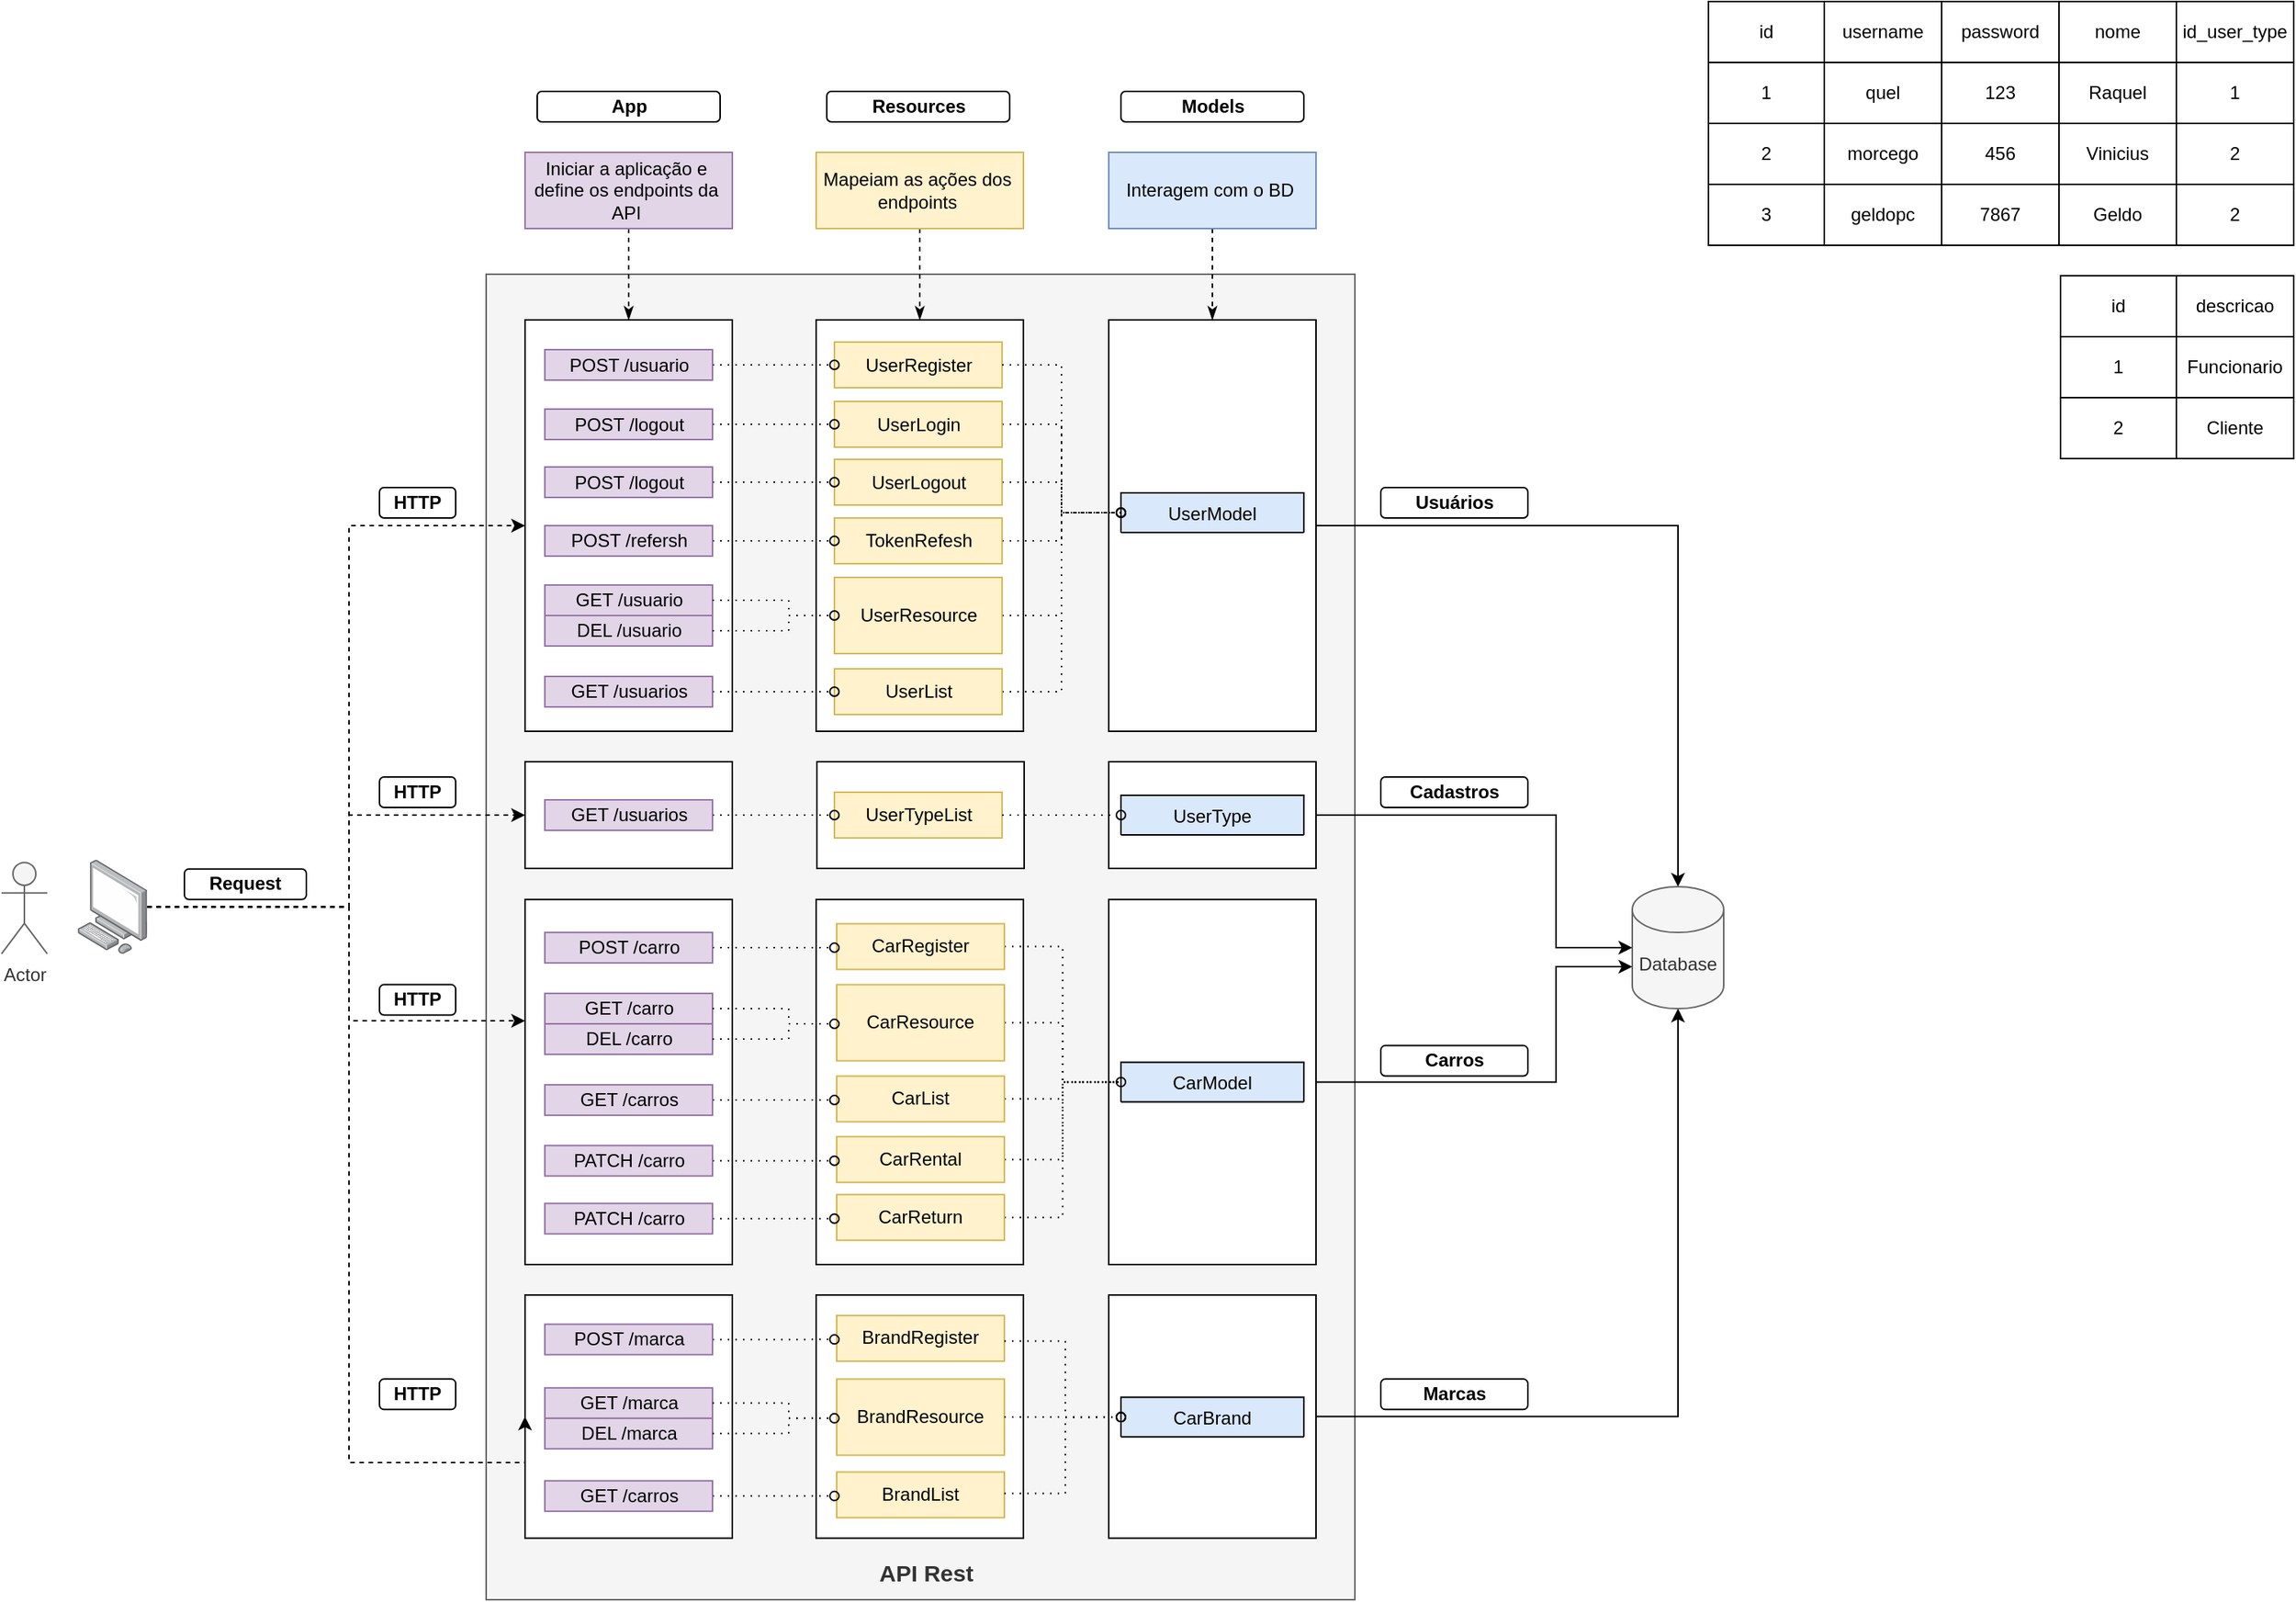 <mxfile version="13.9.2" type="device"><diagram id="tVggr8XMXNGIKnNuda1Z" name="Page-1"><mxGraphModel dx="2692" dy="587" grid="1" gridSize="10" guides="1" tooltips="1" connect="1" arrows="1" fold="1" page="1" pageScale="1" pageWidth="1654" pageHeight="1169" math="0" shadow="0"><root><mxCell id="0"/><mxCell id="1" parent="0"/><mxCell id="dmoQVX7UsWwuK5ONBmR5-1" value="&lt;div style=&quot;font-size: 15px;&quot;&gt;&lt;b style=&quot;font-size: 15px;&quot;&gt;&amp;nbsp; API Rest&lt;/b&gt;&lt;br style=&quot;font-size: 15px;&quot;&gt;&lt;/div&gt;" style="rounded=0;whiteSpace=wrap;html=1;align=center;verticalAlign=bottom;spacingBottom=6;fontSize=15;fillColor=#f5f5f5;strokeColor=#666666;fontColor=#333333;" parent="1" vertex="1"><mxGeometry x="-1222" y="209" width="570" height="870" as="geometry"/></mxCell><mxCell id="RnXQAmInh_0sR9u8ogxp-83" style="edgeStyle=orthogonalEdgeStyle;rounded=0;orthogonalLoop=1;jettySize=auto;html=1;entryX=0.5;entryY=1;entryDx=0;entryDy=0;entryPerimeter=0;startArrow=none;startFill=0;endArrow=classic;endFill=1;" parent="1" source="RnXQAmInh_0sR9u8ogxp-80" target="dmoQVX7UsWwuK5ONBmR5-2" edge="1"><mxGeometry relative="1" as="geometry"/></mxCell><mxCell id="RnXQAmInh_0sR9u8ogxp-80" value="" style="rounded=0;whiteSpace=wrap;html=1;align=center;verticalAlign=top;fontStyle=1" parent="1" vertex="1"><mxGeometry x="-813.5" y="879" width="136" height="159.62" as="geometry"/></mxCell><mxCell id="RnXQAmInh_0sR9u8ogxp-81" value="" style="rounded=0;whiteSpace=wrap;html=1;align=center;verticalAlign=top;fontStyle=1" parent="1" vertex="1"><mxGeometry x="-1005.5" y="879" width="136" height="159.62" as="geometry"/></mxCell><mxCell id="RnXQAmInh_0sR9u8ogxp-82" value="" style="rounded=0;whiteSpace=wrap;html=1;align=center;verticalAlign=top;fontStyle=1" parent="1" vertex="1"><mxGeometry x="-1196.5" y="879" width="136" height="159.62" as="geometry"/></mxCell><mxCell id="RnXQAmInh_0sR9u8ogxp-77" value="" style="rounded=0;whiteSpace=wrap;html=1;align=center;verticalAlign=top;fontStyle=1" parent="1" vertex="1"><mxGeometry x="-1005" y="529" width="136" height="70" as="geometry"/></mxCell><mxCell id="RnXQAmInh_0sR9u8ogxp-78" value="" style="rounded=0;whiteSpace=wrap;html=1;align=center;verticalAlign=top;fontStyle=1" parent="1" vertex="1"><mxGeometry x="-1196.5" y="529" width="136" height="70" as="geometry"/></mxCell><mxCell id="RnXQAmInh_0sR9u8ogxp-84" style="edgeStyle=orthogonalEdgeStyle;rounded=0;orthogonalLoop=1;jettySize=auto;html=1;entryX=0.5;entryY=0;entryDx=0;entryDy=0;entryPerimeter=0;startArrow=none;startFill=0;endArrow=classic;endFill=1;" parent="1" source="OHYA6cabRLsjlspkFWs6-26" target="dmoQVX7UsWwuK5ONBmR5-2" edge="1"><mxGeometry relative="1" as="geometry"/></mxCell><mxCell id="OHYA6cabRLsjlspkFWs6-26" value="" style="rounded=0;whiteSpace=wrap;html=1;align=center;verticalAlign=top;fontStyle=1" parent="1" vertex="1"><mxGeometry x="-813.5" y="239" width="136" height="270" as="geometry"/></mxCell><mxCell id="OHYA6cabRLsjlspkFWs6-25" value="" style="rounded=0;whiteSpace=wrap;html=1;align=center;verticalAlign=top;fontStyle=1" parent="1" vertex="1"><mxGeometry x="-1196.5" y="239" width="136" height="270" as="geometry"/></mxCell><mxCell id="dmoQVX7UsWwuK5ONBmR5-2" value="Database" style="shape=cylinder3;whiteSpace=wrap;html=1;boundedLbl=1;backgroundOutline=1;size=15;align=center;fillColor=#f5f5f5;strokeColor=#666666;fontColor=#333333;verticalAlign=middle;spacingBottom=4;" parent="1" vertex="1"><mxGeometry x="-470" y="611.04" width="60" height="80" as="geometry"/></mxCell><mxCell id="dmoQVX7UsWwuK5ONBmR5-7" value="" style="rounded=0;whiteSpace=wrap;html=1;align=center;verticalAlign=top;fontStyle=1" parent="1" vertex="1"><mxGeometry x="-1005.5" y="239" width="136" height="270" as="geometry"/></mxCell><mxCell id="dmoQVX7UsWwuK5ONBmR5-21" value="GET /usuario" style="text;html=1;strokeColor=#9673a6;fillColor=#e1d5e7;align=center;verticalAlign=middle;whiteSpace=wrap;rounded=0;" parent="1" vertex="1"><mxGeometry x="-1183.5" y="413" width="110" height="20" as="geometry"/></mxCell><mxCell id="dmoQVX7UsWwuK5ONBmR5-22" value="Actor" style="shape=umlActor;verticalLabelPosition=bottom;verticalAlign=top;html=1;outlineConnect=0;align=center;fillColor=#f5f5f5;strokeColor=#666666;fontColor=#333333;" parent="1" vertex="1"><mxGeometry x="-1540" y="595.09" width="30" height="60" as="geometry"/></mxCell><mxCell id="dmoQVX7UsWwuK5ONBmR5-24" style="edgeStyle=orthogonalEdgeStyle;rounded=0;orthogonalLoop=1;jettySize=auto;html=1;entryX=0;entryY=0.5;entryDx=0;entryDy=0;dashed=1;endArrow=classic;endFill=1;" parent="1" source="dmoQVX7UsWwuK5ONBmR5-23" target="OHYA6cabRLsjlspkFWs6-25" edge="1"><mxGeometry relative="1" as="geometry"><Array as="points"><mxPoint x="-1312" y="624"/><mxPoint x="-1312" y="374"/></Array></mxGeometry></mxCell><mxCell id="RnXQAmInh_0sR9u8ogxp-89" style="edgeStyle=orthogonalEdgeStyle;rounded=0;orthogonalLoop=1;jettySize=auto;html=1;entryX=0;entryY=0.5;entryDx=0;entryDy=0;startArrow=none;startFill=0;endArrow=classic;endFill=1;dashed=1;" parent="1" source="dmoQVX7UsWwuK5ONBmR5-23" target="RnXQAmInh_0sR9u8ogxp-82" edge="1"><mxGeometry relative="1" as="geometry"><Array as="points"><mxPoint x="-1312" y="624"/><mxPoint x="-1312" y="989"/></Array></mxGeometry></mxCell><mxCell id="RnXQAmInh_0sR9u8ogxp-90" style="edgeStyle=orthogonalEdgeStyle;rounded=0;orthogonalLoop=1;jettySize=auto;html=1;entryX=0;entryY=0.5;entryDx=0;entryDy=0;dashed=1;startArrow=none;startFill=0;endArrow=classic;endFill=1;" parent="1" source="dmoQVX7UsWwuK5ONBmR5-23" target="RnXQAmInh_0sR9u8ogxp-78" edge="1"><mxGeometry relative="1" as="geometry"><Array as="points"><mxPoint x="-1312" y="624"/><mxPoint x="-1312" y="564"/></Array></mxGeometry></mxCell><mxCell id="RnXQAmInh_0sR9u8ogxp-91" style="edgeStyle=orthogonalEdgeStyle;rounded=0;orthogonalLoop=1;jettySize=auto;html=1;dashed=1;startArrow=none;startFill=0;endArrow=classic;endFill=1;" parent="1" source="dmoQVX7UsWwuK5ONBmR5-23" target="RnXQAmInh_0sR9u8ogxp-8" edge="1"><mxGeometry relative="1" as="geometry"><Array as="points"><mxPoint x="-1312" y="624"/><mxPoint x="-1312" y="699"/></Array></mxGeometry></mxCell><mxCell id="dmoQVX7UsWwuK5ONBmR5-23" value="" style="points=[];aspect=fixed;html=1;align=center;shadow=0;dashed=0;image;image=img/lib/allied_telesis/computer_and_terminals/Personal_Computer.svg;" parent="1" vertex="1"><mxGeometry x="-1490" y="593.29" width="45.6" height="61.8" as="geometry"/></mxCell><mxCell id="dmoQVX7UsWwuK5ONBmR5-39" value="" style="shape=table;html=1;whiteSpace=wrap;startSize=0;container=1;collapsible=0;childLayout=tableLayout;align=center;" parent="1" vertex="1"><mxGeometry x="-189" y="210" width="153" height="120" as="geometry"/></mxCell><mxCell id="dmoQVX7UsWwuK5ONBmR5-40" value="" style="shape=partialRectangle;html=1;whiteSpace=wrap;collapsible=0;dropTarget=0;pointerEvents=0;fillColor=none;top=0;left=0;bottom=0;right=0;points=[[0,0.5],[1,0.5]];portConstraint=eastwest;" parent="dmoQVX7UsWwuK5ONBmR5-39" vertex="1"><mxGeometry width="153" height="40" as="geometry"/></mxCell><mxCell id="dmoQVX7UsWwuK5ONBmR5-42" value="id" style="shape=partialRectangle;html=1;whiteSpace=wrap;connectable=0;fillColor=none;top=0;left=0;bottom=0;right=0;overflow=hidden;" parent="dmoQVX7UsWwuK5ONBmR5-40" vertex="1"><mxGeometry width="76" height="40" as="geometry"/></mxCell><mxCell id="dmoQVX7UsWwuK5ONBmR5-43" value="descricao" style="shape=partialRectangle;html=1;whiteSpace=wrap;connectable=0;fillColor=none;top=0;left=0;bottom=0;right=0;overflow=hidden;" parent="dmoQVX7UsWwuK5ONBmR5-40" vertex="1"><mxGeometry x="76" width="77" height="40" as="geometry"/></mxCell><mxCell id="dmoQVX7UsWwuK5ONBmR5-44" value="" style="shape=partialRectangle;html=1;whiteSpace=wrap;collapsible=0;dropTarget=0;pointerEvents=0;fillColor=none;top=0;left=0;bottom=0;right=0;points=[[0,0.5],[1,0.5]];portConstraint=eastwest;" parent="dmoQVX7UsWwuK5ONBmR5-39" vertex="1"><mxGeometry y="40" width="153" height="40" as="geometry"/></mxCell><mxCell id="dmoQVX7UsWwuK5ONBmR5-46" value="1" style="shape=partialRectangle;html=1;whiteSpace=wrap;connectable=0;fillColor=none;top=0;left=0;bottom=0;right=0;overflow=hidden;" parent="dmoQVX7UsWwuK5ONBmR5-44" vertex="1"><mxGeometry width="76" height="40" as="geometry"/></mxCell><mxCell id="dmoQVX7UsWwuK5ONBmR5-47" value="Funcionario" style="shape=partialRectangle;html=1;whiteSpace=wrap;connectable=0;fillColor=none;top=0;left=0;bottom=0;right=0;overflow=hidden;" parent="dmoQVX7UsWwuK5ONBmR5-44" vertex="1"><mxGeometry x="76" width="77" height="40" as="geometry"/></mxCell><mxCell id="dmoQVX7UsWwuK5ONBmR5-48" value="" style="shape=partialRectangle;html=1;whiteSpace=wrap;collapsible=0;dropTarget=0;pointerEvents=0;fillColor=none;top=0;left=0;bottom=0;right=0;points=[[0,0.5],[1,0.5]];portConstraint=eastwest;" parent="dmoQVX7UsWwuK5ONBmR5-39" vertex="1"><mxGeometry y="80" width="153" height="40" as="geometry"/></mxCell><mxCell id="dmoQVX7UsWwuK5ONBmR5-50" value="2" style="shape=partialRectangle;html=1;whiteSpace=wrap;connectable=0;fillColor=none;top=0;left=0;bottom=0;right=0;overflow=hidden;" parent="dmoQVX7UsWwuK5ONBmR5-48" vertex="1"><mxGeometry width="76" height="40" as="geometry"/></mxCell><mxCell id="dmoQVX7UsWwuK5ONBmR5-51" value="Cliente" style="shape=partialRectangle;html=1;whiteSpace=wrap;connectable=0;fillColor=none;top=0;left=0;bottom=0;right=0;overflow=hidden;" parent="dmoQVX7UsWwuK5ONBmR5-48" vertex="1"><mxGeometry x="76" width="77" height="40" as="geometry"/></mxCell><mxCell id="dmoQVX7UsWwuK5ONBmR5-56" value="" style="shape=table;html=1;whiteSpace=wrap;startSize=0;container=1;collapsible=0;childLayout=tableLayout;align=center;" parent="1" vertex="1"><mxGeometry x="-420" y="30" width="384" height="160" as="geometry"/></mxCell><mxCell id="dmoQVX7UsWwuK5ONBmR5-57" value="" style="shape=partialRectangle;html=1;whiteSpace=wrap;collapsible=0;dropTarget=0;pointerEvents=0;fillColor=none;top=0;left=0;bottom=0;right=0;points=[[0,0.5],[1,0.5]];portConstraint=eastwest;" parent="dmoQVX7UsWwuK5ONBmR5-56" vertex="1"><mxGeometry width="384" height="40" as="geometry"/></mxCell><mxCell id="dmoQVX7UsWwuK5ONBmR5-58" value="id" style="shape=partialRectangle;html=1;whiteSpace=wrap;connectable=0;fillColor=none;top=0;left=0;bottom=0;right=0;overflow=hidden;" parent="dmoQVX7UsWwuK5ONBmR5-57" vertex="1"><mxGeometry width="76" height="40" as="geometry"/></mxCell><mxCell id="dmoQVX7UsWwuK5ONBmR5-59" value="username" style="shape=partialRectangle;html=1;whiteSpace=wrap;connectable=0;fillColor=none;top=0;left=0;bottom=0;right=0;overflow=hidden;" parent="dmoQVX7UsWwuK5ONBmR5-57" vertex="1"><mxGeometry x="76" width="77" height="40" as="geometry"/></mxCell><mxCell id="dmoQVX7UsWwuK5ONBmR5-69" value="password" style="shape=partialRectangle;html=1;whiteSpace=wrap;connectable=0;fillColor=none;top=0;left=0;bottom=0;right=0;overflow=hidden;" parent="dmoQVX7UsWwuK5ONBmR5-57" vertex="1"><mxGeometry x="153" width="77" height="40" as="geometry"/></mxCell><mxCell id="dmoQVX7UsWwuK5ONBmR5-66" value="nome" style="shape=partialRectangle;html=1;whiteSpace=wrap;connectable=0;fillColor=none;top=0;left=0;bottom=0;right=0;overflow=hidden;" parent="dmoQVX7UsWwuK5ONBmR5-57" vertex="1"><mxGeometry x="230" width="77" height="40" as="geometry"/></mxCell><mxCell id="dmoQVX7UsWwuK5ONBmR5-72" value="id_user_type" style="shape=partialRectangle;html=1;whiteSpace=wrap;connectable=0;fillColor=none;top=0;left=0;bottom=0;right=0;overflow=hidden;" parent="dmoQVX7UsWwuK5ONBmR5-57" vertex="1"><mxGeometry x="307" width="77" height="40" as="geometry"/></mxCell><mxCell id="dmoQVX7UsWwuK5ONBmR5-60" value="" style="shape=partialRectangle;html=1;whiteSpace=wrap;collapsible=0;dropTarget=0;pointerEvents=0;fillColor=none;top=0;left=0;bottom=0;right=0;points=[[0,0.5],[1,0.5]];portConstraint=eastwest;" parent="dmoQVX7UsWwuK5ONBmR5-56" vertex="1"><mxGeometry y="40" width="384" height="40" as="geometry"/></mxCell><mxCell id="dmoQVX7UsWwuK5ONBmR5-61" value="1" style="shape=partialRectangle;html=1;whiteSpace=wrap;connectable=0;fillColor=none;top=0;left=0;bottom=0;right=0;overflow=hidden;" parent="dmoQVX7UsWwuK5ONBmR5-60" vertex="1"><mxGeometry width="76" height="40" as="geometry"/></mxCell><mxCell id="dmoQVX7UsWwuK5ONBmR5-62" value="quel" style="shape=partialRectangle;html=1;whiteSpace=wrap;connectable=0;fillColor=none;top=0;left=0;bottom=0;right=0;overflow=hidden;" parent="dmoQVX7UsWwuK5ONBmR5-60" vertex="1"><mxGeometry x="76" width="77" height="40" as="geometry"/></mxCell><mxCell id="dmoQVX7UsWwuK5ONBmR5-70" value="123" style="shape=partialRectangle;html=1;whiteSpace=wrap;connectable=0;fillColor=none;top=0;left=0;bottom=0;right=0;overflow=hidden;" parent="dmoQVX7UsWwuK5ONBmR5-60" vertex="1"><mxGeometry x="153" width="77" height="40" as="geometry"/></mxCell><mxCell id="dmoQVX7UsWwuK5ONBmR5-67" value="Raquel" style="shape=partialRectangle;html=1;whiteSpace=wrap;connectable=0;fillColor=none;top=0;left=0;bottom=0;right=0;overflow=hidden;" parent="dmoQVX7UsWwuK5ONBmR5-60" vertex="1"><mxGeometry x="230" width="77" height="40" as="geometry"/></mxCell><mxCell id="dmoQVX7UsWwuK5ONBmR5-73" value="1" style="shape=partialRectangle;html=1;whiteSpace=wrap;connectable=0;fillColor=none;top=0;left=0;bottom=0;right=0;overflow=hidden;" parent="dmoQVX7UsWwuK5ONBmR5-60" vertex="1"><mxGeometry x="307" width="77" height="40" as="geometry"/></mxCell><mxCell id="dmoQVX7UsWwuK5ONBmR5-63" value="" style="shape=partialRectangle;html=1;whiteSpace=wrap;collapsible=0;dropTarget=0;pointerEvents=0;fillColor=none;top=0;left=0;bottom=0;right=0;points=[[0,0.5],[1,0.5]];portConstraint=eastwest;" parent="dmoQVX7UsWwuK5ONBmR5-56" vertex="1"><mxGeometry y="80" width="384" height="40" as="geometry"/></mxCell><mxCell id="dmoQVX7UsWwuK5ONBmR5-64" value="2" style="shape=partialRectangle;html=1;whiteSpace=wrap;connectable=0;fillColor=none;top=0;left=0;bottom=0;right=0;overflow=hidden;" parent="dmoQVX7UsWwuK5ONBmR5-63" vertex="1"><mxGeometry width="76" height="40" as="geometry"/></mxCell><mxCell id="dmoQVX7UsWwuK5ONBmR5-65" value="morcego" style="shape=partialRectangle;html=1;whiteSpace=wrap;connectable=0;fillColor=none;top=0;left=0;bottom=0;right=0;overflow=hidden;" parent="dmoQVX7UsWwuK5ONBmR5-63" vertex="1"><mxGeometry x="76" width="77" height="40" as="geometry"/></mxCell><mxCell id="dmoQVX7UsWwuK5ONBmR5-71" value="456" style="shape=partialRectangle;html=1;whiteSpace=wrap;connectable=0;fillColor=none;top=0;left=0;bottom=0;right=0;overflow=hidden;" parent="dmoQVX7UsWwuK5ONBmR5-63" vertex="1"><mxGeometry x="153" width="77" height="40" as="geometry"/></mxCell><mxCell id="dmoQVX7UsWwuK5ONBmR5-68" value="Vinicius" style="shape=partialRectangle;html=1;whiteSpace=wrap;connectable=0;fillColor=none;top=0;left=0;bottom=0;right=0;overflow=hidden;" parent="dmoQVX7UsWwuK5ONBmR5-63" vertex="1"><mxGeometry x="230" width="77" height="40" as="geometry"/></mxCell><mxCell id="dmoQVX7UsWwuK5ONBmR5-74" value="2" style="shape=partialRectangle;html=1;whiteSpace=wrap;connectable=0;fillColor=none;top=0;left=0;bottom=0;right=0;overflow=hidden;" parent="dmoQVX7UsWwuK5ONBmR5-63" vertex="1"><mxGeometry x="307" width="77" height="40" as="geometry"/></mxCell><mxCell id="dmoQVX7UsWwuK5ONBmR5-77" style="shape=partialRectangle;html=1;whiteSpace=wrap;collapsible=0;dropTarget=0;pointerEvents=0;fillColor=none;top=0;left=0;bottom=0;right=0;points=[[0,0.5],[1,0.5]];portConstraint=eastwest;" parent="dmoQVX7UsWwuK5ONBmR5-56" vertex="1"><mxGeometry y="120" width="384" height="40" as="geometry"/></mxCell><mxCell id="dmoQVX7UsWwuK5ONBmR5-78" value="3" style="shape=partialRectangle;html=1;whiteSpace=wrap;connectable=0;fillColor=none;top=0;left=0;bottom=0;right=0;overflow=hidden;" parent="dmoQVX7UsWwuK5ONBmR5-77" vertex="1"><mxGeometry width="76" height="40" as="geometry"/></mxCell><mxCell id="dmoQVX7UsWwuK5ONBmR5-79" value="geldopc" style="shape=partialRectangle;html=1;whiteSpace=wrap;connectable=0;fillColor=none;top=0;left=0;bottom=0;right=0;overflow=hidden;" parent="dmoQVX7UsWwuK5ONBmR5-77" vertex="1"><mxGeometry x="76" width="77" height="40" as="geometry"/></mxCell><mxCell id="dmoQVX7UsWwuK5ONBmR5-80" value="7867" style="shape=partialRectangle;html=1;whiteSpace=wrap;connectable=0;fillColor=none;top=0;left=0;bottom=0;right=0;overflow=hidden;" parent="dmoQVX7UsWwuK5ONBmR5-77" vertex="1"><mxGeometry x="153" width="77" height="40" as="geometry"/></mxCell><mxCell id="dmoQVX7UsWwuK5ONBmR5-81" value="Geldo" style="shape=partialRectangle;html=1;whiteSpace=wrap;connectable=0;fillColor=none;top=0;left=0;bottom=0;right=0;overflow=hidden;" parent="dmoQVX7UsWwuK5ONBmR5-77" vertex="1"><mxGeometry x="230" width="77" height="40" as="geometry"/></mxCell><mxCell id="dmoQVX7UsWwuK5ONBmR5-82" value="2" style="shape=partialRectangle;html=1;whiteSpace=wrap;connectable=0;fillColor=none;top=0;left=0;bottom=0;right=0;overflow=hidden;" parent="dmoQVX7UsWwuK5ONBmR5-77" vertex="1"><mxGeometry x="307" width="77" height="40" as="geometry"/></mxCell><mxCell id="dmoQVX7UsWwuK5ONBmR5-84" value="UserRegister" style="rounded=0;whiteSpace=wrap;html=1;align=center;fillColor=#fff2cc;strokeColor=#d6b656;" parent="1" vertex="1"><mxGeometry x="-993.5" y="253.5" width="110" height="30" as="geometry"/></mxCell><mxCell id="RnXQAmInh_0sR9u8ogxp-70" style="edgeStyle=orthogonalEdgeStyle;rounded=0;orthogonalLoop=1;jettySize=auto;html=1;entryX=0;entryY=0.5;entryDx=0;entryDy=0;dashed=1;dashPattern=1 4;startArrow=none;startFill=0;endArrow=oval;endFill=0;" parent="1" source="OHYA6cabRLsjlspkFWs6-1" target="dmoQVX7UsWwuK5ONBmR5-84" edge="1"><mxGeometry relative="1" as="geometry"/></mxCell><mxCell id="OHYA6cabRLsjlspkFWs6-1" value="POST /usuario" style="text;html=1;strokeColor=#9673a6;fillColor=#e1d5e7;align=center;verticalAlign=middle;whiteSpace=wrap;rounded=0;" parent="1" vertex="1"><mxGeometry x="-1183.5" y="258.5" width="110" height="20" as="geometry"/></mxCell><mxCell id="OHYA6cabRLsjlspkFWs6-2" value="DEL /usuario" style="text;html=1;strokeColor=#9673a6;fillColor=#e1d5e7;align=center;verticalAlign=middle;whiteSpace=wrap;rounded=0;" parent="1" vertex="1"><mxGeometry x="-1183.5" y="433" width="110" height="20" as="geometry"/></mxCell><mxCell id="RnXQAmInh_0sR9u8ogxp-57" style="edgeStyle=orthogonalEdgeStyle;rounded=0;orthogonalLoop=1;jettySize=auto;html=1;entryX=0;entryY=0.5;entryDx=0;entryDy=0;dashed=1;dashPattern=1 4;startArrow=none;startFill=0;endArrow=none;endFill=0;" parent="1" source="OHYA6cabRLsjlspkFWs6-3" target="OHYA6cabRLsjlspkFWs6-7" edge="1"><mxGeometry relative="1" as="geometry"/></mxCell><mxCell id="OHYA6cabRLsjlspkFWs6-3" value="UserResource" style="rounded=0;whiteSpace=wrap;html=1;align=center;fillColor=#fff2cc;strokeColor=#d6b656;" parent="1" vertex="1"><mxGeometry x="-993.5" y="408" width="110" height="50" as="geometry"/></mxCell><mxCell id="RnXQAmInh_0sR9u8ogxp-55" style="edgeStyle=orthogonalEdgeStyle;rounded=0;orthogonalLoop=1;jettySize=auto;html=1;entryX=0;entryY=0.5;entryDx=0;entryDy=0;dashed=1;dashPattern=1 4;startArrow=none;startFill=0;endArrow=none;endFill=0;" parent="1" source="OHYA6cabRLsjlspkFWs6-4" target="OHYA6cabRLsjlspkFWs6-7" edge="1"><mxGeometry relative="1" as="geometry"/></mxCell><mxCell id="OHYA6cabRLsjlspkFWs6-4" value="UserList" style="rounded=0;whiteSpace=wrap;html=1;align=center;fillColor=#fff2cc;strokeColor=#d6b656;" parent="1" vertex="1"><mxGeometry x="-993.5" y="468" width="110" height="30" as="geometry"/></mxCell><mxCell id="OHYA6cabRLsjlspkFWs6-24" style="edgeStyle=orthogonalEdgeStyle;rounded=0;orthogonalLoop=1;jettySize=auto;html=1;dashed=1;dashPattern=1 4;endArrow=oval;endFill=0;" parent="1" source="OHYA6cabRLsjlspkFWs6-5" target="OHYA6cabRLsjlspkFWs6-4" edge="1"><mxGeometry relative="1" as="geometry"/></mxCell><mxCell id="OHYA6cabRLsjlspkFWs6-5" value="GET /usuarios" style="text;html=1;strokeColor=#9673a6;fillColor=#e1d5e7;align=center;verticalAlign=middle;whiteSpace=wrap;rounded=0;" parent="1" vertex="1"><mxGeometry x="-1183.5" y="473" width="110" height="20" as="geometry"/></mxCell><mxCell id="OHYA6cabRLsjlspkFWs6-21" style="edgeStyle=orthogonalEdgeStyle;rounded=0;orthogonalLoop=1;jettySize=auto;html=1;entryX=0;entryY=0.5;entryDx=0;entryDy=0;dashed=1;dashPattern=1 4;endArrow=oval;endFill=0;" parent="1" source="OHYA6cabRLsjlspkFWs6-2" target="OHYA6cabRLsjlspkFWs6-3" edge="1"><mxGeometry relative="1" as="geometry"><Array as="points"><mxPoint x="-1023.5" y="443"/><mxPoint x="-1023.5" y="433"/></Array></mxGeometry></mxCell><mxCell id="OHYA6cabRLsjlspkFWs6-20" style="edgeStyle=orthogonalEdgeStyle;rounded=0;orthogonalLoop=1;jettySize=auto;html=1;entryX=0;entryY=0.5;entryDx=0;entryDy=0;dashed=1;dashPattern=1 4;endArrow=none;endFill=0;" parent="1" source="dmoQVX7UsWwuK5ONBmR5-21" target="OHYA6cabRLsjlspkFWs6-3" edge="1"><mxGeometry relative="1" as="geometry"><Array as="points"><mxPoint x="-1023.5" y="423"/><mxPoint x="-1023.5" y="433"/></Array></mxGeometry></mxCell><mxCell id="OHYA6cabRLsjlspkFWs6-28" style="edgeStyle=orthogonalEdgeStyle;rounded=0;orthogonalLoop=1;jettySize=auto;html=1;entryX=0.5;entryY=0;entryDx=0;entryDy=0;endArrow=classicThin;endFill=1;fontSize=15;dashed=1;" parent="1" source="OHYA6cabRLsjlspkFWs6-27" target="OHYA6cabRLsjlspkFWs6-25" edge="1"><mxGeometry relative="1" as="geometry"/></mxCell><mxCell id="OHYA6cabRLsjlspkFWs6-27" value="&lt;div align=&quot;center&quot;&gt;Iniciar a aplicação e define os endpoints da API&lt;/div&gt;" style="rounded=0;whiteSpace=wrap;html=1;align=center;verticalAlign=middle;spacingBottom=0;spacingRight=4;fillColor=#e1d5e7;strokeColor=#9673a6;" parent="1" vertex="1"><mxGeometry x="-1196.5" y="129" width="136" height="50" as="geometry"/></mxCell><mxCell id="OHYA6cabRLsjlspkFWs6-33" style="edgeStyle=orthogonalEdgeStyle;rounded=0;orthogonalLoop=1;jettySize=auto;html=1;entryX=0.5;entryY=0;entryDx=0;entryDy=0;dashed=1;endArrow=classicThin;endFill=1;fontSize=15;" parent="1" source="OHYA6cabRLsjlspkFWs6-29" target="dmoQVX7UsWwuK5ONBmR5-7" edge="1"><mxGeometry relative="1" as="geometry"/></mxCell><mxCell id="OHYA6cabRLsjlspkFWs6-29" value="&lt;div align=&quot;center&quot;&gt;Mapeiam as ações dos endpoints&lt;/div&gt;" style="rounded=0;whiteSpace=wrap;html=1;align=center;verticalAlign=middle;spacingBottom=0;spacingRight=4;fillColor=#fff2cc;strokeColor=#d6b656;" parent="1" vertex="1"><mxGeometry x="-1005.5" y="129" width="136" height="50" as="geometry"/></mxCell><mxCell id="OHYA6cabRLsjlspkFWs6-34" style="edgeStyle=orthogonalEdgeStyle;rounded=0;orthogonalLoop=1;jettySize=auto;html=1;entryX=0.5;entryY=0;entryDx=0;entryDy=0;dashed=1;endArrow=classicThin;endFill=1;fontSize=15;" parent="1" source="OHYA6cabRLsjlspkFWs6-30" target="OHYA6cabRLsjlspkFWs6-26" edge="1"><mxGeometry relative="1" as="geometry"/></mxCell><mxCell id="OHYA6cabRLsjlspkFWs6-30" value="&lt;div align=&quot;center&quot;&gt;Interagem com o BD&lt;/div&gt;" style="rounded=0;whiteSpace=wrap;html=1;align=center;verticalAlign=middle;spacingBottom=0;spacingRight=4;fillColor=#dae8fc;strokeColor=#6c8ebf;" parent="1" vertex="1"><mxGeometry x="-813.5" y="129" width="136" height="50" as="geometry"/></mxCell><mxCell id="RnXQAmInh_0sR9u8ogxp-59" style="edgeStyle=orthogonalEdgeStyle;rounded=0;orthogonalLoop=1;jettySize=auto;html=1;entryX=0;entryY=0.5;entryDx=0;entryDy=0;dashed=1;dashPattern=1 4;startArrow=none;startFill=0;endArrow=none;endFill=0;" parent="1" source="oVJl8upcXV3PJtGVTjmR-4" target="OHYA6cabRLsjlspkFWs6-7" edge="1"><mxGeometry relative="1" as="geometry"/></mxCell><mxCell id="oVJl8upcXV3PJtGVTjmR-4" value="UserLogin" style="rounded=0;whiteSpace=wrap;html=1;align=center;fillColor=#fff2cc;strokeColor=#d6b656;" parent="1" vertex="1"><mxGeometry x="-993.5" y="292.5" width="110" height="30" as="geometry"/></mxCell><mxCell id="RUs_P9P91yfGJ6-lDA0j-17" style="edgeStyle=orthogonalEdgeStyle;rounded=0;orthogonalLoop=1;jettySize=auto;html=1;entryX=0;entryY=0;entryDx=0;entryDy=52.5;entryPerimeter=0;endArrow=classic;endFill=1;" edge="1" parent="1" source="oVJl8upcXV3PJtGVTjmR-9" target="dmoQVX7UsWwuK5ONBmR5-2"><mxGeometry relative="1" as="geometry"><Array as="points"><mxPoint x="-520" y="739"/><mxPoint x="-520" y="664"/></Array></mxGeometry></mxCell><mxCell id="oVJl8upcXV3PJtGVTjmR-9" value="" style="rounded=0;whiteSpace=wrap;html=1;align=center;verticalAlign=top;fontStyle=1" parent="1" vertex="1"><mxGeometry x="-813.5" y="619.38" width="136" height="239.62" as="geometry"/></mxCell><mxCell id="oVJl8upcXV3PJtGVTjmR-10" value="" style="rounded=0;whiteSpace=wrap;html=1;align=center;verticalAlign=top;fontStyle=1" parent="1" vertex="1"><mxGeometry x="-1005.5" y="619.38" width="136" height="239.62" as="geometry"/></mxCell><mxCell id="oVJl8upcXV3PJtGVTjmR-13" value="&lt;b&gt;Resources&lt;/b&gt;" style="rounded=1;whiteSpace=wrap;html=1;" parent="1" vertex="1"><mxGeometry x="-998.5" y="89" width="120" height="20" as="geometry"/></mxCell><mxCell id="oVJl8upcXV3PJtGVTjmR-14" value="&lt;b&gt;App&lt;/b&gt;" style="rounded=1;whiteSpace=wrap;html=1;" parent="1" vertex="1"><mxGeometry x="-1188.5" y="89" width="120" height="20" as="geometry"/></mxCell><mxCell id="oVJl8upcXV3PJtGVTjmR-15" value="&lt;b&gt;Models&lt;/b&gt;" style="rounded=1;whiteSpace=wrap;html=1;" parent="1" vertex="1"><mxGeometry x="-805.5" y="89" width="120" height="20" as="geometry"/></mxCell><mxCell id="oVJl8upcXV3PJtGVTjmR-16" value="&lt;b&gt;Usuários&lt;/b&gt;" style="rounded=1;whiteSpace=wrap;html=1;rotation=0;verticalAlign=middle;" parent="1" vertex="1"><mxGeometry x="-635" y="349" width="96.5" height="20" as="geometry"/></mxCell><mxCell id="oVJl8upcXV3PJtGVTjmR-17" value="&lt;b&gt;Marcas&lt;/b&gt;" style="rounded=1;whiteSpace=wrap;html=1;rotation=0;verticalAlign=middle;" parent="1" vertex="1"><mxGeometry x="-635" y="934.18" width="96.5" height="20" as="geometry"/></mxCell><mxCell id="oVJl8upcXV3PJtGVTjmR-22" value="CarBrand" style="swimlane;fontStyle=0;align=center;verticalAlign=middle;childLayout=stackLayout;horizontal=1;startSize=26;horizontalStack=0;resizeParent=1;resizeParentMax=0;resizeLast=0;collapsible=1;marginBottom=0;fillColor=#dae8fc;swimlaneFillColor=none;" parent="1" vertex="1" collapsed="1"><mxGeometry x="-805.5" y="946.18" width="120" height="26" as="geometry"><mxRectangle x="-443.5" y="668.63" width="120" height="242" as="alternateBounds"/></mxGeometry></mxCell><mxCell id="oVJl8upcXV3PJtGVTjmR-23" value="+ id: inteiro" style="text;fillColor=#dae8fc;align=left;verticalAlign=top;spacingLeft=4;spacingRight=4;overflow=hidden;rotatable=0;points=[[0,0.5],[1,0.5]];portConstraint=eastwest;" parent="oVJl8upcXV3PJtGVTjmR-22" vertex="1"><mxGeometry y="26" width="120" height="26" as="geometry"/></mxCell><mxCell id="oVJl8upcXV3PJtGVTjmR-24" value="+ brand: string" style="text;fillColor=#dae8fc;align=left;verticalAlign=top;spacingLeft=4;spacingRight=4;overflow=hidden;rotatable=0;points=[[0,0.5],[1,0.5]];portConstraint=eastwest;" parent="oVJl8upcXV3PJtGVTjmR-22" vertex="1"><mxGeometry y="52" width="120" height="26" as="geometry"/></mxCell><mxCell id="oVJl8upcXV3PJtGVTjmR-25" value="" style="line;strokeWidth=1;fillColor=none;align=left;verticalAlign=middle;spacingTop=-1;spacingLeft=3;spacingRight=3;rotatable=0;labelPosition=right;points=[];portConstraint=eastwest;" parent="oVJl8upcXV3PJtGVTjmR-22" vertex="1"><mxGeometry y="78" width="120" height="8" as="geometry"/></mxCell><mxCell id="RnXQAmInh_0sR9u8ogxp-62" value="+ json" style="text;fillColor=#dae8fc;align=left;verticalAlign=top;spacingLeft=4;spacingRight=4;overflow=hidden;rotatable=0;points=[[0,0.5],[1,0.5]];portConstraint=eastwest;" parent="oVJl8upcXV3PJtGVTjmR-22" vertex="1"><mxGeometry y="86" width="120" height="26" as="geometry"/></mxCell><mxCell id="RnXQAmInh_0sR9u8ogxp-60" value="+ save_to_db&#xA;" style="text;fillColor=#dae8fc;align=left;verticalAlign=top;spacingLeft=4;spacingRight=4;overflow=hidden;rotatable=0;points=[[0,0.5],[1,0.5]];portConstraint=eastwest;" parent="oVJl8upcXV3PJtGVTjmR-22" vertex="1"><mxGeometry y="112" width="120" height="26" as="geometry"/></mxCell><mxCell id="RnXQAmInh_0sR9u8ogxp-61" value="+ delete_from_db&#xA;" style="text;fillColor=#dae8fc;align=left;verticalAlign=top;spacingLeft=4;spacingRight=4;overflow=hidden;rotatable=0;points=[[0,0.5],[1,0.5]];portConstraint=eastwest;" parent="oVJl8upcXV3PJtGVTjmR-22" vertex="1"><mxGeometry y="138" width="120" height="26" as="geometry"/></mxCell><mxCell id="RnXQAmInh_0sR9u8ogxp-63" value="+ find_by_brand&#xA;" style="text;fillColor=#dae8fc;align=left;verticalAlign=top;spacingLeft=4;spacingRight=4;overflow=hidden;rotatable=0;points=[[0,0.5],[1,0.5]];portConstraint=eastwest;" parent="oVJl8upcXV3PJtGVTjmR-22" vertex="1"><mxGeometry y="164" width="120" height="26" as="geometry"/></mxCell><mxCell id="oVJl8upcXV3PJtGVTjmR-28" value="+ find_by_id&#xA;" style="text;fillColor=#dae8fc;align=left;verticalAlign=top;spacingLeft=4;spacingRight=4;overflow=hidden;rotatable=0;points=[[0,0.5],[1,0.5]];portConstraint=eastwest;" parent="oVJl8upcXV3PJtGVTjmR-22" vertex="1"><mxGeometry y="190" width="120" height="26" as="geometry"/></mxCell><mxCell id="oVJl8upcXV3PJtGVTjmR-26" value="+ find_by_all" style="text;fillColor=#dae8fc;align=left;verticalAlign=top;spacingLeft=4;spacingRight=4;overflow=hidden;rotatable=0;points=[[0,0.5],[1,0.5]];portConstraint=eastwest;" parent="oVJl8upcXV3PJtGVTjmR-22" vertex="1"><mxGeometry y="216" width="120" height="26" as="geometry"/></mxCell><mxCell id="oVJl8upcXV3PJtGVTjmR-30" value="CarModel" style="swimlane;fontStyle=0;align=center;verticalAlign=middle;childLayout=stackLayout;horizontal=1;startSize=26;horizontalStack=0;resizeParent=1;resizeParentMax=0;resizeLast=0;collapsible=1;marginBottom=0;fillColor=#dae8fc;swimlaneFillColor=none;" parent="1" vertex="1" collapsed="1"><mxGeometry x="-805.5" y="726.19" width="120" height="26" as="geometry"><mxRectangle x="-695.5" y="767.19" width="120" height="398" as="alternateBounds"/></mxGeometry></mxCell><mxCell id="oVJl8upcXV3PJtGVTjmR-31" value="+ id: inteiro" style="text;fillColor=#dae8fc;align=left;verticalAlign=top;spacingLeft=4;spacingRight=4;overflow=hidden;rotatable=0;points=[[0,0.5],[1,0.5]];portConstraint=eastwest;" parent="oVJl8upcXV3PJtGVTjmR-30" vertex="1"><mxGeometry y="26" width="120" height="26" as="geometry"/></mxCell><mxCell id="oVJl8upcXV3PJtGVTjmR-32" value="+ name: string" style="text;fillColor=#dae8fc;align=left;verticalAlign=top;spacingLeft=4;spacingRight=4;overflow=hidden;rotatable=0;points=[[0,0.5],[1,0.5]];portConstraint=eastwest;" parent="oVJl8upcXV3PJtGVTjmR-30" vertex="1"><mxGeometry y="52" width="120" height="26" as="geometry"/></mxCell><mxCell id="oVJl8upcXV3PJtGVTjmR-44" value="+ color: string" style="text;fillColor=#dae8fc;align=left;verticalAlign=top;spacingLeft=4;spacingRight=4;overflow=hidden;rotatable=0;points=[[0,0.5],[1,0.5]];portConstraint=eastwest;" parent="oVJl8upcXV3PJtGVTjmR-30" vertex="1"><mxGeometry y="78" width="120" height="26" as="geometry"/></mxCell><mxCell id="oVJl8upcXV3PJtGVTjmR-33" value="+ year: int" style="text;fillColor=#dae8fc;align=left;verticalAlign=top;spacingLeft=4;spacingRight=4;overflow=hidden;rotatable=0;points=[[0,0.5],[1,0.5]];portConstraint=eastwest;" parent="oVJl8upcXV3PJtGVTjmR-30" vertex="1"><mxGeometry y="104" width="120" height="26" as="geometry"/></mxCell><mxCell id="oVJl8upcXV3PJtGVTjmR-34" value="+ daily_cost: float" style="text;fillColor=#dae8fc;align=left;verticalAlign=top;spacingLeft=4;spacingRight=4;overflow=hidden;rotatable=0;points=[[0,0.5],[1,0.5]];portConstraint=eastwest;" parent="oVJl8upcXV3PJtGVTjmR-30" vertex="1"><mxGeometry y="130" width="120" height="26" as="geometry"/></mxCell><mxCell id="oVJl8upcXV3PJtGVTjmR-35" value="+ brand_id: string" style="text;fillColor=#dae8fc;align=left;verticalAlign=top;spacingLeft=4;spacingRight=4;overflow=hidden;rotatable=0;points=[[0,0.5],[1,0.5]];portConstraint=eastwest;" parent="oVJl8upcXV3PJtGVTjmR-30" vertex="1"><mxGeometry y="156" width="120" height="26" as="geometry"/></mxCell><mxCell id="RUs_P9P91yfGJ6-lDA0j-18" value="+ status: string" style="text;fillColor=#dae8fc;align=left;verticalAlign=top;spacingLeft=4;spacingRight=4;overflow=hidden;rotatable=0;points=[[0,0.5],[1,0.5]];portConstraint=eastwest;" vertex="1" parent="oVJl8upcXV3PJtGVTjmR-30"><mxGeometry y="182" width="120" height="26" as="geometry"/></mxCell><mxCell id="RUs_P9P91yfGJ6-lDA0j-19" value="+ renter: int" style="text;fillColor=#dae8fc;align=left;verticalAlign=top;spacingLeft=4;spacingRight=4;overflow=hidden;rotatable=0;points=[[0,0.5],[1,0.5]];portConstraint=eastwest;" vertex="1" parent="oVJl8upcXV3PJtGVTjmR-30"><mxGeometry y="208" width="120" height="26" as="geometry"/></mxCell><mxCell id="oVJl8upcXV3PJtGVTjmR-36" value="" style="line;strokeWidth=1;fillColor=none;align=left;verticalAlign=middle;spacingTop=-1;spacingLeft=3;spacingRight=3;rotatable=0;labelPosition=right;points=[];portConstraint=eastwest;" parent="oVJl8upcXV3PJtGVTjmR-30" vertex="1"><mxGeometry y="234" width="120" height="8" as="geometry"/></mxCell><mxCell id="oVJl8upcXV3PJtGVTjmR-37" value="+ json" style="text;fillColor=#dae8fc;align=left;verticalAlign=top;spacingLeft=4;spacingRight=4;overflow=hidden;rotatable=0;points=[[0,0.5],[1,0.5]];portConstraint=eastwest;" parent="oVJl8upcXV3PJtGVTjmR-30" vertex="1"><mxGeometry y="242" width="120" height="26" as="geometry"/></mxCell><mxCell id="oVJl8upcXV3PJtGVTjmR-38" value="+ save_to_db&#xA;" style="text;fillColor=#dae8fc;align=left;verticalAlign=top;spacingLeft=4;spacingRight=4;overflow=hidden;rotatable=0;points=[[0,0.5],[1,0.5]];portConstraint=eastwest;" parent="oVJl8upcXV3PJtGVTjmR-30" vertex="1"><mxGeometry y="268" width="120" height="26" as="geometry"/></mxCell><mxCell id="oVJl8upcXV3PJtGVTjmR-39" value="+ delete_from_db&#xA;" style="text;fillColor=#dae8fc;align=left;verticalAlign=top;spacingLeft=4;spacingRight=4;overflow=hidden;rotatable=0;points=[[0,0.5],[1,0.5]];portConstraint=eastwest;" parent="oVJl8upcXV3PJtGVTjmR-30" vertex="1"><mxGeometry y="294" width="120" height="26" as="geometry"/></mxCell><mxCell id="oVJl8upcXV3PJtGVTjmR-41" value="+ find_by_name&#xA;" style="text;fillColor=#dae8fc;align=left;verticalAlign=top;spacingLeft=4;spacingRight=4;overflow=hidden;rotatable=0;points=[[0,0.5],[1,0.5]];portConstraint=eastwest;" parent="oVJl8upcXV3PJtGVTjmR-30" vertex="1"><mxGeometry y="320" width="120" height="26" as="geometry"/></mxCell><mxCell id="oVJl8upcXV3PJtGVTjmR-40" value="+ find_by_id&#xA;" style="text;fillColor=#dae8fc;align=left;verticalAlign=top;spacingLeft=4;spacingRight=4;overflow=hidden;rotatable=0;points=[[0,0.5],[1,0.5]];portConstraint=eastwest;" parent="oVJl8upcXV3PJtGVTjmR-30" vertex="1"><mxGeometry y="346" width="120" height="26" as="geometry"/></mxCell><mxCell id="oVJl8upcXV3PJtGVTjmR-43" value="+ find_all" style="text;fillColor=#dae8fc;align=left;verticalAlign=top;spacingLeft=4;spacingRight=4;overflow=hidden;rotatable=0;points=[[0,0.5],[1,0.5]];portConstraint=eastwest;" parent="oVJl8upcXV3PJtGVTjmR-30" vertex="1"><mxGeometry y="372" width="120" height="26" as="geometry"/></mxCell><mxCell id="RnXQAmInh_0sR9u8ogxp-31" style="edgeStyle=orthogonalEdgeStyle;rounded=0;orthogonalLoop=1;jettySize=auto;html=1;entryX=0;entryY=0.5;entryDx=0;entryDy=0;dashed=1;dashPattern=1 4;startArrow=none;startFill=0;endArrow=oval;endFill=0;" parent="1" source="RnXQAmInh_0sR9u8ogxp-1" target="oVJl8upcXV3PJtGVTjmR-30" edge="1"><mxGeometry relative="1" as="geometry"/></mxCell><mxCell id="RnXQAmInh_0sR9u8ogxp-1" value="CarRegister" style="rounded=0;whiteSpace=wrap;html=1;align=center;fillColor=#fff2cc;strokeColor=#d6b656;" parent="1" vertex="1"><mxGeometry x="-992" y="635.29" width="110" height="30" as="geometry"/></mxCell><mxCell id="RnXQAmInh_0sR9u8ogxp-33" style="edgeStyle=orthogonalEdgeStyle;rounded=0;orthogonalLoop=1;jettySize=auto;html=1;entryX=0;entryY=0.5;entryDx=0;entryDy=0;dashed=1;dashPattern=1 4;startArrow=none;startFill=0;endArrow=none;endFill=0;" parent="1" source="RnXQAmInh_0sR9u8ogxp-2" target="oVJl8upcXV3PJtGVTjmR-30" edge="1"><mxGeometry relative="1" as="geometry"/></mxCell><mxCell id="RnXQAmInh_0sR9u8ogxp-2" value="CarResource" style="rounded=0;whiteSpace=wrap;html=1;align=center;fillColor=#fff2cc;strokeColor=#d6b656;" parent="1" vertex="1"><mxGeometry x="-992" y="675.29" width="110" height="50" as="geometry"/></mxCell><mxCell id="RnXQAmInh_0sR9u8ogxp-34" style="edgeStyle=orthogonalEdgeStyle;rounded=0;orthogonalLoop=1;jettySize=auto;html=1;entryX=0;entryY=0.5;entryDx=0;entryDy=0;dashed=1;dashPattern=1 4;startArrow=none;startFill=0;endArrow=none;endFill=0;" parent="1" source="RnXQAmInh_0sR9u8ogxp-3" target="oVJl8upcXV3PJtGVTjmR-30" edge="1"><mxGeometry relative="1" as="geometry"/></mxCell><mxCell id="RnXQAmInh_0sR9u8ogxp-3" value="CarList" style="rounded=0;whiteSpace=wrap;html=1;align=center;fillColor=#fff2cc;strokeColor=#d6b656;" parent="1" vertex="1"><mxGeometry x="-992" y="735.29" width="110" height="30" as="geometry"/></mxCell><mxCell id="RnXQAmInh_0sR9u8ogxp-4" value="BrandRegister" style="rounded=0;whiteSpace=wrap;html=1;align=center;fillColor=#fff2cc;strokeColor=#d6b656;" parent="1" vertex="1"><mxGeometry x="-992" y="892.43" width="110" height="30" as="geometry"/></mxCell><mxCell id="RnXQAmInh_0sR9u8ogxp-5" value="BrandList" style="rounded=0;whiteSpace=wrap;html=1;align=center;fillColor=#fff2cc;strokeColor=#d6b656;" parent="1" vertex="1"><mxGeometry x="-992" y="995.18" width="110" height="30" as="geometry"/></mxCell><mxCell id="RnXQAmInh_0sR9u8ogxp-8" value="" style="rounded=0;whiteSpace=wrap;html=1;align=center;verticalAlign=top;fontStyle=1" parent="1" vertex="1"><mxGeometry x="-1196.5" y="619.38" width="136" height="239.62" as="geometry"/></mxCell><mxCell id="RnXQAmInh_0sR9u8ogxp-9" value="GET /carro" style="text;html=1;strokeColor=#9673a6;fillColor=#e1d5e7;align=center;verticalAlign=middle;whiteSpace=wrap;rounded=0;" parent="1" vertex="1"><mxGeometry x="-1183.5" y="681.04" width="110" height="20" as="geometry"/></mxCell><mxCell id="RnXQAmInh_0sR9u8ogxp-10" style="edgeStyle=orthogonalEdgeStyle;rounded=0;orthogonalLoop=1;jettySize=auto;html=1;dashed=1;dashPattern=1 4;endArrow=oval;endFill=0;" parent="1" source="RnXQAmInh_0sR9u8ogxp-11" edge="1"><mxGeometry relative="1" as="geometry"><mxPoint x="-993.5" y="651.04" as="targetPoint"/></mxGeometry></mxCell><mxCell id="RnXQAmInh_0sR9u8ogxp-11" value="POST /carro" style="text;html=1;strokeColor=#9673a6;fillColor=#e1d5e7;align=center;verticalAlign=middle;whiteSpace=wrap;rounded=0;" parent="1" vertex="1"><mxGeometry x="-1183.5" y="641.04" width="110" height="20" as="geometry"/></mxCell><mxCell id="RnXQAmInh_0sR9u8ogxp-12" value="DEL /carro" style="text;html=1;strokeColor=#9673a6;fillColor=#e1d5e7;align=center;verticalAlign=middle;whiteSpace=wrap;rounded=0;" parent="1" vertex="1"><mxGeometry x="-1183.5" y="701.04" width="110" height="20" as="geometry"/></mxCell><mxCell id="RnXQAmInh_0sR9u8ogxp-13" style="edgeStyle=orthogonalEdgeStyle;rounded=0;orthogonalLoop=1;jettySize=auto;html=1;dashed=1;dashPattern=1 4;endArrow=oval;endFill=0;" parent="1" source="RnXQAmInh_0sR9u8ogxp-14" edge="1"><mxGeometry relative="1" as="geometry"><mxPoint x="-993.5" y="751.04" as="targetPoint"/></mxGeometry></mxCell><mxCell id="RnXQAmInh_0sR9u8ogxp-14" value="GET /carros" style="text;html=1;strokeColor=#9673a6;fillColor=#e1d5e7;align=center;verticalAlign=middle;whiteSpace=wrap;rounded=0;" parent="1" vertex="1"><mxGeometry x="-1183.5" y="741.04" width="110" height="20" as="geometry"/></mxCell><mxCell id="RnXQAmInh_0sR9u8ogxp-15" style="edgeStyle=orthogonalEdgeStyle;rounded=0;orthogonalLoop=1;jettySize=auto;html=1;entryX=0;entryY=0.5;entryDx=0;entryDy=0;dashed=1;dashPattern=1 4;endArrow=oval;endFill=0;" parent="1" source="RnXQAmInh_0sR9u8ogxp-12" edge="1"><mxGeometry relative="1" as="geometry"><Array as="points"><mxPoint x="-1023.5" y="711.04"/><mxPoint x="-1023.5" y="701.04"/></Array><mxPoint x="-993.5" y="701.04" as="targetPoint"/></mxGeometry></mxCell><mxCell id="RnXQAmInh_0sR9u8ogxp-16" style="edgeStyle=orthogonalEdgeStyle;rounded=0;orthogonalLoop=1;jettySize=auto;html=1;entryX=0;entryY=0.5;entryDx=0;entryDy=0;dashed=1;dashPattern=1 4;endArrow=none;endFill=0;" parent="1" source="RnXQAmInh_0sR9u8ogxp-9" edge="1"><mxGeometry relative="1" as="geometry"><Array as="points"><mxPoint x="-1023.5" y="691.04"/><mxPoint x="-1023.5" y="701.04"/></Array><mxPoint x="-993.5" y="701.04" as="targetPoint"/></mxGeometry></mxCell><mxCell id="RnXQAmInh_0sR9u8ogxp-17" style="edgeStyle=orthogonalEdgeStyle;rounded=0;orthogonalLoop=1;jettySize=auto;html=1;dashed=1;dashPattern=1 4;endArrow=oval;endFill=0;" parent="1" source="RnXQAmInh_0sR9u8ogxp-18" edge="1"><mxGeometry relative="1" as="geometry"><mxPoint x="-993.5" y="908.18" as="targetPoint"/></mxGeometry></mxCell><mxCell id="RnXQAmInh_0sR9u8ogxp-18" value="POST /marca" style="text;html=1;strokeColor=#9673a6;fillColor=#e1d5e7;align=center;verticalAlign=middle;whiteSpace=wrap;rounded=0;" parent="1" vertex="1"><mxGeometry x="-1183.5" y="898.18" width="110" height="20" as="geometry"/></mxCell><mxCell id="RnXQAmInh_0sR9u8ogxp-19" style="edgeStyle=orthogonalEdgeStyle;rounded=0;orthogonalLoop=1;jettySize=auto;html=1;dashed=1;dashPattern=1 4;endArrow=oval;endFill=0;" parent="1" source="RnXQAmInh_0sR9u8ogxp-20" edge="1"><mxGeometry relative="1" as="geometry"><mxPoint x="-993.5" y="1010.93" as="targetPoint"/></mxGeometry></mxCell><mxCell id="RnXQAmInh_0sR9u8ogxp-20" value="GET /carros" style="text;html=1;strokeColor=#9673a6;fillColor=#e1d5e7;align=center;verticalAlign=middle;whiteSpace=wrap;rounded=0;" parent="1" vertex="1"><mxGeometry x="-1183.5" y="1000.93" width="110" height="20" as="geometry"/></mxCell><mxCell id="RnXQAmInh_0sR9u8ogxp-21" value="BrandResource" style="rounded=0;whiteSpace=wrap;html=1;align=center;fillColor=#fff2cc;strokeColor=#d6b656;" parent="1" vertex="1"><mxGeometry x="-992" y="934.18" width="110" height="50" as="geometry"/></mxCell><mxCell id="RnXQAmInh_0sR9u8ogxp-22" value="GET /marca" style="text;html=1;strokeColor=#9673a6;fillColor=#e1d5e7;align=center;verticalAlign=middle;whiteSpace=wrap;rounded=0;" parent="1" vertex="1"><mxGeometry x="-1183.5" y="939.93" width="110" height="20" as="geometry"/></mxCell><mxCell id="RnXQAmInh_0sR9u8ogxp-23" value="DEL /marca" style="text;html=1;strokeColor=#9673a6;fillColor=#e1d5e7;align=center;verticalAlign=middle;whiteSpace=wrap;rounded=0;" parent="1" vertex="1"><mxGeometry x="-1183.5" y="959.93" width="110" height="20" as="geometry"/></mxCell><mxCell id="RnXQAmInh_0sR9u8ogxp-24" style="edgeStyle=orthogonalEdgeStyle;rounded=0;orthogonalLoop=1;jettySize=auto;html=1;entryX=0;entryY=0.5;entryDx=0;entryDy=0;dashed=1;dashPattern=1 4;endArrow=oval;endFill=0;" parent="1" source="RnXQAmInh_0sR9u8ogxp-23" edge="1"><mxGeometry relative="1" as="geometry"><Array as="points"><mxPoint x="-1023.5" y="969.93"/><mxPoint x="-1023.5" y="959.93"/></Array><mxPoint x="-993.5" y="959.93" as="targetPoint"/></mxGeometry></mxCell><mxCell id="RnXQAmInh_0sR9u8ogxp-25" style="edgeStyle=orthogonalEdgeStyle;rounded=0;orthogonalLoop=1;jettySize=auto;html=1;entryX=0;entryY=0.5;entryDx=0;entryDy=0;dashed=1;dashPattern=1 4;endArrow=none;endFill=0;" parent="1" source="RnXQAmInh_0sR9u8ogxp-22" edge="1"><mxGeometry relative="1" as="geometry"><Array as="points"><mxPoint x="-1023.5" y="949.93"/><mxPoint x="-1023.5" y="959.93"/></Array><mxPoint x="-993.5" y="959.93" as="targetPoint"/></mxGeometry></mxCell><mxCell id="RnXQAmInh_0sR9u8ogxp-42" style="edgeStyle=orthogonalEdgeStyle;rounded=0;orthogonalLoop=1;jettySize=auto;html=1;entryX=0;entryY=0.5;entryDx=0;entryDy=0;dashed=1;dashPattern=1 4;startArrow=none;startFill=0;endArrow=oval;endFill=0;" parent="1" edge="1"><mxGeometry relative="1" as="geometry"><mxPoint x="-882" y="909.189" as="sourcePoint"/><mxPoint x="-805.5" y="959.18" as="targetPoint"/><Array as="points"><mxPoint x="-842" y="909.55"/><mxPoint x="-842" y="959.55"/></Array></mxGeometry></mxCell><mxCell id="RnXQAmInh_0sR9u8ogxp-43" style="edgeStyle=orthogonalEdgeStyle;rounded=0;orthogonalLoop=1;jettySize=auto;html=1;entryX=0;entryY=0.5;entryDx=0;entryDy=0;dashed=1;dashPattern=1 4;startArrow=none;startFill=0;endArrow=oval;endFill=0;" parent="1" edge="1"><mxGeometry relative="1" as="geometry"><mxPoint x="-882" y="959.18" as="sourcePoint"/><mxPoint x="-805.5" y="959.18" as="targetPoint"/></mxGeometry></mxCell><mxCell id="RnXQAmInh_0sR9u8ogxp-44" style="edgeStyle=orthogonalEdgeStyle;rounded=0;orthogonalLoop=1;jettySize=auto;html=1;entryX=0;entryY=0.5;entryDx=0;entryDy=0;dashed=1;dashPattern=1 4;startArrow=none;startFill=0;endArrow=oval;endFill=0;" parent="1" edge="1"><mxGeometry relative="1" as="geometry"><mxPoint x="-882" y="1009.189" as="sourcePoint"/><mxPoint x="-805.5" y="959.18" as="targetPoint"/><Array as="points"><mxPoint x="-842" y="1009.55"/><mxPoint x="-842" y="959.55"/></Array></mxGeometry></mxCell><mxCell id="OHYA6cabRLsjlspkFWs6-7" value="UserModel" style="swimlane;fontStyle=0;align=center;verticalAlign=middle;childLayout=stackLayout;horizontal=1;startSize=26;horizontalStack=0;resizeParent=1;resizeParentMax=0;resizeLast=0;collapsible=1;marginBottom=0;fillColor=#dae8fc;swimlaneFillColor=none;" parent="1" vertex="1" collapsed="1"><mxGeometry x="-805.5" y="352.5" width="120" height="26" as="geometry"><mxRectangle x="-443.5" y="206.5" width="120" height="346" as="alternateBounds"/></mxGeometry></mxCell><mxCell id="OHYA6cabRLsjlspkFWs6-8" value="+ id: inteiro" style="text;fillColor=#dae8fc;align=left;verticalAlign=top;spacingLeft=4;spacingRight=4;overflow=hidden;rotatable=0;points=[[0,0.5],[1,0.5]];portConstraint=eastwest;" parent="OHYA6cabRLsjlspkFWs6-7" vertex="1"><mxGeometry y="26" width="120" height="26" as="geometry"/></mxCell><mxCell id="OHYA6cabRLsjlspkFWs6-14" value="+ name: string" style="text;fillColor=#dae8fc;align=left;verticalAlign=top;spacingLeft=4;spacingRight=4;overflow=hidden;rotatable=0;points=[[0,0.5],[1,0.5]];portConstraint=eastwest;" parent="OHYA6cabRLsjlspkFWs6-7" vertex="1"><mxGeometry y="52" width="120" height="26" as="geometry"/></mxCell><mxCell id="OHYA6cabRLsjlspkFWs6-12" value="+ username: string" style="text;fillColor=#dae8fc;align=left;verticalAlign=top;spacingLeft=4;spacingRight=4;overflow=hidden;rotatable=0;points=[[0,0.5],[1,0.5]];portConstraint=eastwest;" parent="OHYA6cabRLsjlspkFWs6-7" vertex="1"><mxGeometry y="78" width="120" height="26" as="geometry"/></mxCell><mxCell id="OHYA6cabRLsjlspkFWs6-13" value="+ password: string" style="text;fillColor=#dae8fc;align=left;verticalAlign=top;spacingLeft=4;spacingRight=4;overflow=hidden;rotatable=0;points=[[0,0.5],[1,0.5]];portConstraint=eastwest;" parent="OHYA6cabRLsjlspkFWs6-7" vertex="1"><mxGeometry y="104" width="120" height="26" as="geometry"/></mxCell><mxCell id="oVJl8upcXV3PJtGVTjmR-8" value="+ user_type: inteiro" style="text;fillColor=#dae8fc;align=left;verticalAlign=top;spacingLeft=4;spacingRight=4;overflow=hidden;rotatable=0;points=[[0,0.5],[1,0.5]];portConstraint=eastwest;" parent="OHYA6cabRLsjlspkFWs6-7" vertex="1"><mxGeometry y="130" width="120" height="26" as="geometry"/></mxCell><mxCell id="OHYA6cabRLsjlspkFWs6-9" value="" style="line;strokeWidth=1;fillColor=none;align=left;verticalAlign=middle;spacingTop=-1;spacingLeft=3;spacingRight=3;rotatable=0;labelPosition=right;points=[];portConstraint=eastwest;" parent="OHYA6cabRLsjlspkFWs6-7" vertex="1"><mxGeometry y="156" width="120" height="8" as="geometry"/></mxCell><mxCell id="OHYA6cabRLsjlspkFWs6-18" value="+ json" style="text;fillColor=#dae8fc;align=left;verticalAlign=top;spacingLeft=4;spacingRight=4;overflow=hidden;rotatable=0;points=[[0,0.5],[1,0.5]];portConstraint=eastwest;" parent="OHYA6cabRLsjlspkFWs6-7" vertex="1"><mxGeometry y="164" width="120" height="26" as="geometry"/></mxCell><mxCell id="OHYA6cabRLsjlspkFWs6-16" value="+ save_to_db&#xA;" style="text;fillColor=#dae8fc;align=left;verticalAlign=top;spacingLeft=4;spacingRight=4;overflow=hidden;rotatable=0;points=[[0,0.5],[1,0.5]];portConstraint=eastwest;" parent="OHYA6cabRLsjlspkFWs6-7" vertex="1"><mxGeometry y="190" width="120" height="26" as="geometry"/></mxCell><mxCell id="OHYA6cabRLsjlspkFWs6-17" value="+ delete_from_db&#xA;" style="text;fillColor=#dae8fc;align=left;verticalAlign=top;spacingLeft=4;spacingRight=4;overflow=hidden;rotatable=0;points=[[0,0.5],[1,0.5]];portConstraint=eastwest;" parent="OHYA6cabRLsjlspkFWs6-7" vertex="1"><mxGeometry y="216" width="120" height="26" as="geometry"/></mxCell><mxCell id="OHYA6cabRLsjlspkFWs6-15" value="+ find_by_id&#xA;" style="text;fillColor=#dae8fc;align=left;verticalAlign=top;spacingLeft=4;spacingRight=4;overflow=hidden;rotatable=0;points=[[0,0.5],[1,0.5]];portConstraint=eastwest;" parent="OHYA6cabRLsjlspkFWs6-7" vertex="1"><mxGeometry y="242" width="120" height="26" as="geometry"/></mxCell><mxCell id="OHYA6cabRLsjlspkFWs6-10" value="+ find_by_username&#xA;" style="text;fillColor=#dae8fc;align=left;verticalAlign=top;spacingLeft=4;spacingRight=4;overflow=hidden;rotatable=0;points=[[0,0.5],[1,0.5]];portConstraint=eastwest;" parent="OHYA6cabRLsjlspkFWs6-7" vertex="1"><mxGeometry y="268" width="120" height="26" as="geometry"/></mxCell><mxCell id="oVJl8upcXV3PJtGVTjmR-7" value="+ find_by_type" style="text;fillColor=#dae8fc;align=left;verticalAlign=top;spacingLeft=4;spacingRight=4;overflow=hidden;rotatable=0;points=[[0,0.5],[1,0.5]];portConstraint=eastwest;" parent="OHYA6cabRLsjlspkFWs6-7" vertex="1"><mxGeometry y="294" width="120" height="26" as="geometry"/></mxCell><mxCell id="OHYA6cabRLsjlspkFWs6-19" value="+ find_all" style="text;fillColor=#dae8fc;align=left;verticalAlign=top;spacingLeft=4;spacingRight=4;overflow=hidden;rotatable=0;points=[[0,0.5],[1,0.5]];portConstraint=eastwest;" parent="OHYA6cabRLsjlspkFWs6-7" vertex="1"><mxGeometry y="320" width="120" height="26" as="geometry"/></mxCell><mxCell id="RnXQAmInh_0sR9u8ogxp-74" style="edgeStyle=orthogonalEdgeStyle;rounded=0;orthogonalLoop=1;jettySize=auto;html=1;entryX=0;entryY=0.5;entryDx=0;entryDy=0;dashed=1;dashPattern=1 4;startArrow=none;startFill=0;endArrow=oval;endFill=0;" parent="1" source="RnXQAmInh_0sR9u8ogxp-64" target="OHYA6cabRLsjlspkFWs6-7" edge="1"><mxGeometry relative="1" as="geometry"/></mxCell><mxCell id="RnXQAmInh_0sR9u8ogxp-64" value="UserLogout" style="rounded=0;whiteSpace=wrap;html=1;align=center;fillColor=#fff2cc;strokeColor=#d6b656;" parent="1" vertex="1"><mxGeometry x="-993.5" y="330.5" width="110" height="30" as="geometry"/></mxCell><mxCell id="RnXQAmInh_0sR9u8ogxp-75" style="edgeStyle=orthogonalEdgeStyle;rounded=0;orthogonalLoop=1;jettySize=auto;html=1;entryX=0;entryY=0.5;entryDx=0;entryDy=0;dashed=1;dashPattern=1 4;startArrow=none;startFill=0;endArrow=oval;endFill=0;" parent="1" source="RnXQAmInh_0sR9u8ogxp-65" target="OHYA6cabRLsjlspkFWs6-7" edge="1"><mxGeometry relative="1" as="geometry"/></mxCell><mxCell id="RnXQAmInh_0sR9u8ogxp-65" value="TokenRefesh" style="rounded=0;whiteSpace=wrap;html=1;align=center;fillColor=#fff2cc;strokeColor=#d6b656;" parent="1" vertex="1"><mxGeometry x="-993.5" y="369" width="110" height="30" as="geometry"/></mxCell><mxCell id="RnXQAmInh_0sR9u8ogxp-67" style="edgeStyle=orthogonalEdgeStyle;rounded=0;orthogonalLoop=1;jettySize=auto;html=1;entryX=0;entryY=0.5;entryDx=0;entryDy=0;dashed=1;dashPattern=1 4;startArrow=none;startFill=0;endArrow=oval;endFill=0;" parent="1" source="RnXQAmInh_0sR9u8ogxp-66" target="RnXQAmInh_0sR9u8ogxp-65" edge="1"><mxGeometry relative="1" as="geometry"/></mxCell><mxCell id="RnXQAmInh_0sR9u8ogxp-66" value="POST /refersh" style="text;html=1;strokeColor=#9673a6;fillColor=#e1d5e7;align=center;verticalAlign=middle;whiteSpace=wrap;rounded=0;" parent="1" vertex="1"><mxGeometry x="-1183.5" y="374" width="110" height="20" as="geometry"/></mxCell><mxCell id="RnXQAmInh_0sR9u8ogxp-69" style="edgeStyle=orthogonalEdgeStyle;rounded=0;orthogonalLoop=1;jettySize=auto;html=1;entryX=0;entryY=0.5;entryDx=0;entryDy=0;dashed=1;dashPattern=1 4;startArrow=none;startFill=0;endArrow=oval;endFill=0;" parent="1" source="RnXQAmInh_0sR9u8ogxp-68" target="RnXQAmInh_0sR9u8ogxp-64" edge="1"><mxGeometry relative="1" as="geometry"/></mxCell><mxCell id="RnXQAmInh_0sR9u8ogxp-68" value="POST /logout" style="text;html=1;strokeColor=#9673a6;fillColor=#e1d5e7;align=center;verticalAlign=middle;whiteSpace=wrap;rounded=0;" parent="1" vertex="1"><mxGeometry x="-1183.5" y="335.5" width="110" height="20" as="geometry"/></mxCell><mxCell id="RnXQAmInh_0sR9u8ogxp-72" style="edgeStyle=orthogonalEdgeStyle;rounded=0;orthogonalLoop=1;jettySize=auto;html=1;entryX=0;entryY=0.5;entryDx=0;entryDy=0;dashed=1;dashPattern=1 4;startArrow=none;startFill=0;endArrow=oval;endFill=0;" parent="1" source="RnXQAmInh_0sR9u8ogxp-71" target="oVJl8upcXV3PJtGVTjmR-4" edge="1"><mxGeometry relative="1" as="geometry"/></mxCell><mxCell id="RnXQAmInh_0sR9u8ogxp-71" value="POST /logout" style="text;html=1;strokeColor=#9673a6;fillColor=#e1d5e7;align=center;verticalAlign=middle;whiteSpace=wrap;rounded=0;" parent="1" vertex="1"><mxGeometry x="-1183.5" y="297.5" width="110" height="20" as="geometry"/></mxCell><mxCell id="RnXQAmInh_0sR9u8ogxp-56" style="edgeStyle=orthogonalEdgeStyle;rounded=0;orthogonalLoop=1;jettySize=auto;html=1;entryX=0;entryY=0.5;entryDx=0;entryDy=0;dashed=1;dashPattern=1 4;startArrow=none;startFill=0;endArrow=oval;endFill=0;" parent="1" source="dmoQVX7UsWwuK5ONBmR5-84" target="OHYA6cabRLsjlspkFWs6-7" edge="1"><mxGeometry relative="1" as="geometry"/></mxCell><mxCell id="RUs_P9P91yfGJ6-lDA0j-16" style="edgeStyle=orthogonalEdgeStyle;rounded=0;orthogonalLoop=1;jettySize=auto;html=1;entryX=0;entryY=0.5;entryDx=0;entryDy=0;entryPerimeter=0;endArrow=classic;endFill=1;" edge="1" parent="1" source="RnXQAmInh_0sR9u8ogxp-76" target="dmoQVX7UsWwuK5ONBmR5-2"><mxGeometry relative="1" as="geometry"><Array as="points"><mxPoint x="-520" y="564"/><mxPoint x="-520" y="651"/></Array></mxGeometry></mxCell><mxCell id="RnXQAmInh_0sR9u8ogxp-76" value="" style="rounded=0;whiteSpace=wrap;html=1;align=center;verticalAlign=top;fontStyle=1" parent="1" vertex="1"><mxGeometry x="-813.5" y="529" width="136" height="70" as="geometry"/></mxCell><mxCell id="OHYA6cabRLsjlspkFWs6-35" value="UserType" style="swimlane;fontStyle=0;align=center;verticalAlign=middle;childLayout=stackLayout;horizontal=1;startSize=26;horizontalStack=0;resizeParent=1;resizeParentMax=0;resizeLast=0;collapsible=1;marginBottom=0;fillColor=#dae8fc;swimlaneFillColor=none;" parent="1" vertex="1" collapsed="1"><mxGeometry x="-805.5" y="551" width="120" height="26" as="geometry"><mxRectangle x="-443.5" y="389" width="120" height="190" as="alternateBounds"/></mxGeometry></mxCell><mxCell id="OHYA6cabRLsjlspkFWs6-36" value="+ id: inteiro" style="text;fillColor=#dae8fc;align=left;verticalAlign=top;spacingLeft=4;spacingRight=4;overflow=hidden;rotatable=0;points=[[0,0.5],[1,0.5]];portConstraint=eastwest;" parent="OHYA6cabRLsjlspkFWs6-35" vertex="1"><mxGeometry y="26" width="120" height="26" as="geometry"/></mxCell><mxCell id="OHYA6cabRLsjlspkFWs6-39" value="+ descrição: string" style="text;fillColor=#dae8fc;align=left;verticalAlign=top;spacingLeft=4;spacingRight=4;overflow=hidden;rotatable=0;points=[[0,0.5],[1,0.5]];portConstraint=eastwest;" parent="OHYA6cabRLsjlspkFWs6-35" vertex="1"><mxGeometry y="52" width="120" height="26" as="geometry"/></mxCell><mxCell id="OHYA6cabRLsjlspkFWs6-57" value="" style="line;strokeWidth=1;fillColor=none;align=left;verticalAlign=middle;spacingTop=-1;spacingLeft=3;spacingRight=3;rotatable=0;labelPosition=right;points=[];portConstraint=eastwest;" parent="OHYA6cabRLsjlspkFWs6-35" vertex="1"><mxGeometry y="78" width="120" height="8" as="geometry"/></mxCell><mxCell id="OHYA6cabRLsjlspkFWs6-58" value="+ employee" style="text;fillColor=#dae8fc;align=left;verticalAlign=top;spacingLeft=4;spacingRight=4;overflow=hidden;rotatable=0;points=[[0,0.5],[1,0.5]];portConstraint=eastwest;" parent="OHYA6cabRLsjlspkFWs6-35" vertex="1"><mxGeometry y="86" width="120" height="26" as="geometry"/></mxCell><mxCell id="OHYA6cabRLsjlspkFWs6-59" value="+ client" style="text;fillColor=#dae8fc;align=left;verticalAlign=top;spacingLeft=4;spacingRight=4;overflow=hidden;rotatable=0;points=[[0,0.5],[1,0.5]];portConstraint=eastwest;" parent="OHYA6cabRLsjlspkFWs6-35" vertex="1"><mxGeometry y="112" width="120" height="26" as="geometry"/></mxCell><mxCell id="OHYA6cabRLsjlspkFWs6-55" value="+ save_to_db&#xA;" style="text;fillColor=#dae8fc;align=left;verticalAlign=top;spacingLeft=4;spacingRight=4;overflow=hidden;rotatable=0;points=[[0,0.5],[1,0.5]];portConstraint=eastwest;" parent="OHYA6cabRLsjlspkFWs6-35" vertex="1"><mxGeometry y="138" width="120" height="26" as="geometry"/></mxCell><mxCell id="OHYA6cabRLsjlspkFWs6-56" value="+ find_by_id&#xA;" style="text;fillColor=#dae8fc;align=left;verticalAlign=top;spacingLeft=4;spacingRight=4;overflow=hidden;rotatable=0;points=[[0,0.5],[1,0.5]];portConstraint=eastwest;" parent="OHYA6cabRLsjlspkFWs6-35" vertex="1"><mxGeometry y="164" width="120" height="26" as="geometry"/></mxCell><mxCell id="oVJl8upcXV3PJtGVTjmR-1" value="UserTypeList" style="rounded=0;whiteSpace=wrap;html=1;align=center;fillColor=#fff2cc;strokeColor=#d6b656;" parent="1" vertex="1"><mxGeometry x="-993.5" y="549" width="110" height="30" as="geometry"/></mxCell><mxCell id="oVJl8upcXV3PJtGVTjmR-2" style="edgeStyle=orthogonalEdgeStyle;rounded=0;orthogonalLoop=1;jettySize=auto;html=1;dashed=1;dashPattern=1 4;endArrow=oval;endFill=0;" parent="1" source="oVJl8upcXV3PJtGVTjmR-3" edge="1"><mxGeometry relative="1" as="geometry"><mxPoint x="-993.5" y="564" as="targetPoint"/></mxGeometry></mxCell><mxCell id="oVJl8upcXV3PJtGVTjmR-3" value="GET /usuarios" style="text;html=1;strokeColor=#9673a6;fillColor=#e1d5e7;align=center;verticalAlign=middle;whiteSpace=wrap;rounded=0;" parent="1" vertex="1"><mxGeometry x="-1183.5" y="554" width="110" height="20" as="geometry"/></mxCell><mxCell id="RnXQAmInh_0sR9u8ogxp-49" style="edgeStyle=orthogonalEdgeStyle;rounded=0;orthogonalLoop=1;jettySize=auto;html=1;entryX=0;entryY=0.5;entryDx=0;entryDy=0;dashed=1;dashPattern=1 4;startArrow=none;startFill=0;endArrow=oval;endFill=0;" parent="1" source="oVJl8upcXV3PJtGVTjmR-1" target="OHYA6cabRLsjlspkFWs6-35" edge="1"><mxGeometry relative="1" as="geometry"/></mxCell><mxCell id="RnXQAmInh_0sR9u8ogxp-87" value="&lt;b&gt;Carros&lt;/b&gt;" style="rounded=1;whiteSpace=wrap;html=1;rotation=0;verticalAlign=middle;" parent="1" vertex="1"><mxGeometry x="-635" y="715.29" width="96.5" height="20" as="geometry"/></mxCell><mxCell id="RnXQAmInh_0sR9u8ogxp-88" value="&lt;b&gt;Cadastros&lt;/b&gt;" style="rounded=1;whiteSpace=wrap;html=1;rotation=0;verticalAlign=middle;" parent="1" vertex="1"><mxGeometry x="-635" y="539" width="96.5" height="20" as="geometry"/></mxCell><mxCell id="RnXQAmInh_0sR9u8ogxp-92" value="&lt;b&gt;HTTP&lt;/b&gt;" style="rounded=1;whiteSpace=wrap;html=1;rotation=0;verticalAlign=middle;" parent="1" vertex="1"><mxGeometry x="-1292" y="349.0" width="50" height="20" as="geometry"/></mxCell><mxCell id="RnXQAmInh_0sR9u8ogxp-94" value="&lt;b&gt;HTTP&lt;/b&gt;" style="rounded=1;whiteSpace=wrap;html=1;rotation=0;verticalAlign=middle;" parent="1" vertex="1"><mxGeometry x="-1292" y="539.0" width="50" height="20" as="geometry"/></mxCell><mxCell id="RnXQAmInh_0sR9u8ogxp-95" value="&lt;b&gt;HTTP&lt;/b&gt;" style="rounded=1;whiteSpace=wrap;html=1;rotation=0;verticalAlign=middle;" parent="1" vertex="1"><mxGeometry x="-1292" y="675.29" width="50" height="20" as="geometry"/></mxCell><mxCell id="RnXQAmInh_0sR9u8ogxp-96" value="&lt;b&gt;HTTP&lt;/b&gt;" style="rounded=1;whiteSpace=wrap;html=1;rotation=0;verticalAlign=middle;" parent="1" vertex="1"><mxGeometry x="-1292" y="934.18" width="50" height="20" as="geometry"/></mxCell><mxCell id="RnXQAmInh_0sR9u8ogxp-97" value="&lt;b&gt;Request&lt;/b&gt;" style="rounded=1;whiteSpace=wrap;html=1;rotation=0;verticalAlign=middle;" parent="1" vertex="1"><mxGeometry x="-1420" y="599.38" width="80" height="20" as="geometry"/></mxCell><mxCell id="RUs_P9P91yfGJ6-lDA0j-9" style="edgeStyle=orthogonalEdgeStyle;rounded=0;orthogonalLoop=1;jettySize=auto;html=1;entryX=0;entryY=0.5;entryDx=0;entryDy=0;dashed=1;dashPattern=1 4;endArrow=none;endFill=0;" edge="1" parent="1" source="RUs_P9P91yfGJ6-lDA0j-2" target="oVJl8upcXV3PJtGVTjmR-30"><mxGeometry relative="1" as="geometry"/></mxCell><mxCell id="RUs_P9P91yfGJ6-lDA0j-2" value="CarRental" style="rounded=0;whiteSpace=wrap;html=1;align=center;fillColor=#fff2cc;strokeColor=#d6b656;" vertex="1" parent="1"><mxGeometry x="-992" y="775.1" width="110" height="30" as="geometry"/></mxCell><mxCell id="RUs_P9P91yfGJ6-lDA0j-3" style="edgeStyle=orthogonalEdgeStyle;rounded=0;orthogonalLoop=1;jettySize=auto;html=1;dashed=1;dashPattern=1 4;endArrow=oval;endFill=0;" edge="1" parent="1" source="RUs_P9P91yfGJ6-lDA0j-4"><mxGeometry relative="1" as="geometry"><mxPoint x="-993.5" y="790.85" as="targetPoint"/></mxGeometry></mxCell><mxCell id="RUs_P9P91yfGJ6-lDA0j-4" value="PATCH /carro" style="text;html=1;strokeColor=#9673a6;fillColor=#e1d5e7;align=center;verticalAlign=middle;whiteSpace=wrap;rounded=0;" vertex="1" parent="1"><mxGeometry x="-1183.5" y="780.85" width="110" height="20" as="geometry"/></mxCell><mxCell id="RUs_P9P91yfGJ6-lDA0j-10" style="edgeStyle=orthogonalEdgeStyle;rounded=0;orthogonalLoop=1;jettySize=auto;html=1;entryX=0;entryY=0.5;entryDx=0;entryDy=0;dashed=1;dashPattern=1 4;endArrow=none;endFill=0;" edge="1" parent="1" source="RUs_P9P91yfGJ6-lDA0j-5" target="oVJl8upcXV3PJtGVTjmR-30"><mxGeometry relative="1" as="geometry"/></mxCell><mxCell id="RUs_P9P91yfGJ6-lDA0j-5" value="CarReturn" style="rounded=0;whiteSpace=wrap;html=1;align=center;fillColor=#fff2cc;strokeColor=#d6b656;" vertex="1" parent="1"><mxGeometry x="-992" y="813.1" width="110" height="30" as="geometry"/></mxCell><mxCell id="RUs_P9P91yfGJ6-lDA0j-6" style="edgeStyle=orthogonalEdgeStyle;rounded=0;orthogonalLoop=1;jettySize=auto;html=1;dashed=1;dashPattern=1 4;endArrow=oval;endFill=0;" edge="1" parent="1" source="RUs_P9P91yfGJ6-lDA0j-7"><mxGeometry relative="1" as="geometry"><mxPoint x="-993.5" y="828.85" as="targetPoint"/></mxGeometry></mxCell><mxCell id="RUs_P9P91yfGJ6-lDA0j-7" value="PATCH /carro" style="text;html=1;strokeColor=#9673a6;fillColor=#e1d5e7;align=center;verticalAlign=middle;whiteSpace=wrap;rounded=0;" vertex="1" parent="1"><mxGeometry x="-1183.5" y="818.85" width="110" height="20" as="geometry"/></mxCell></root></mxGraphModel></diagram></mxfile>